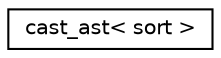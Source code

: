digraph "Graphical Class Hierarchy"
{
  edge [fontname="Helvetica",fontsize="10",labelfontname="Helvetica",labelfontsize="10"];
  node [fontname="Helvetica",fontsize="10",shape=record];
  rankdir="LR";
  Node0 [label="cast_ast\< sort \>",height=0.2,width=0.4,color="black", fillcolor="white", style="filled",URL="$classz3_1_1cast__ast_3_01sort_01_4.html"];
}
